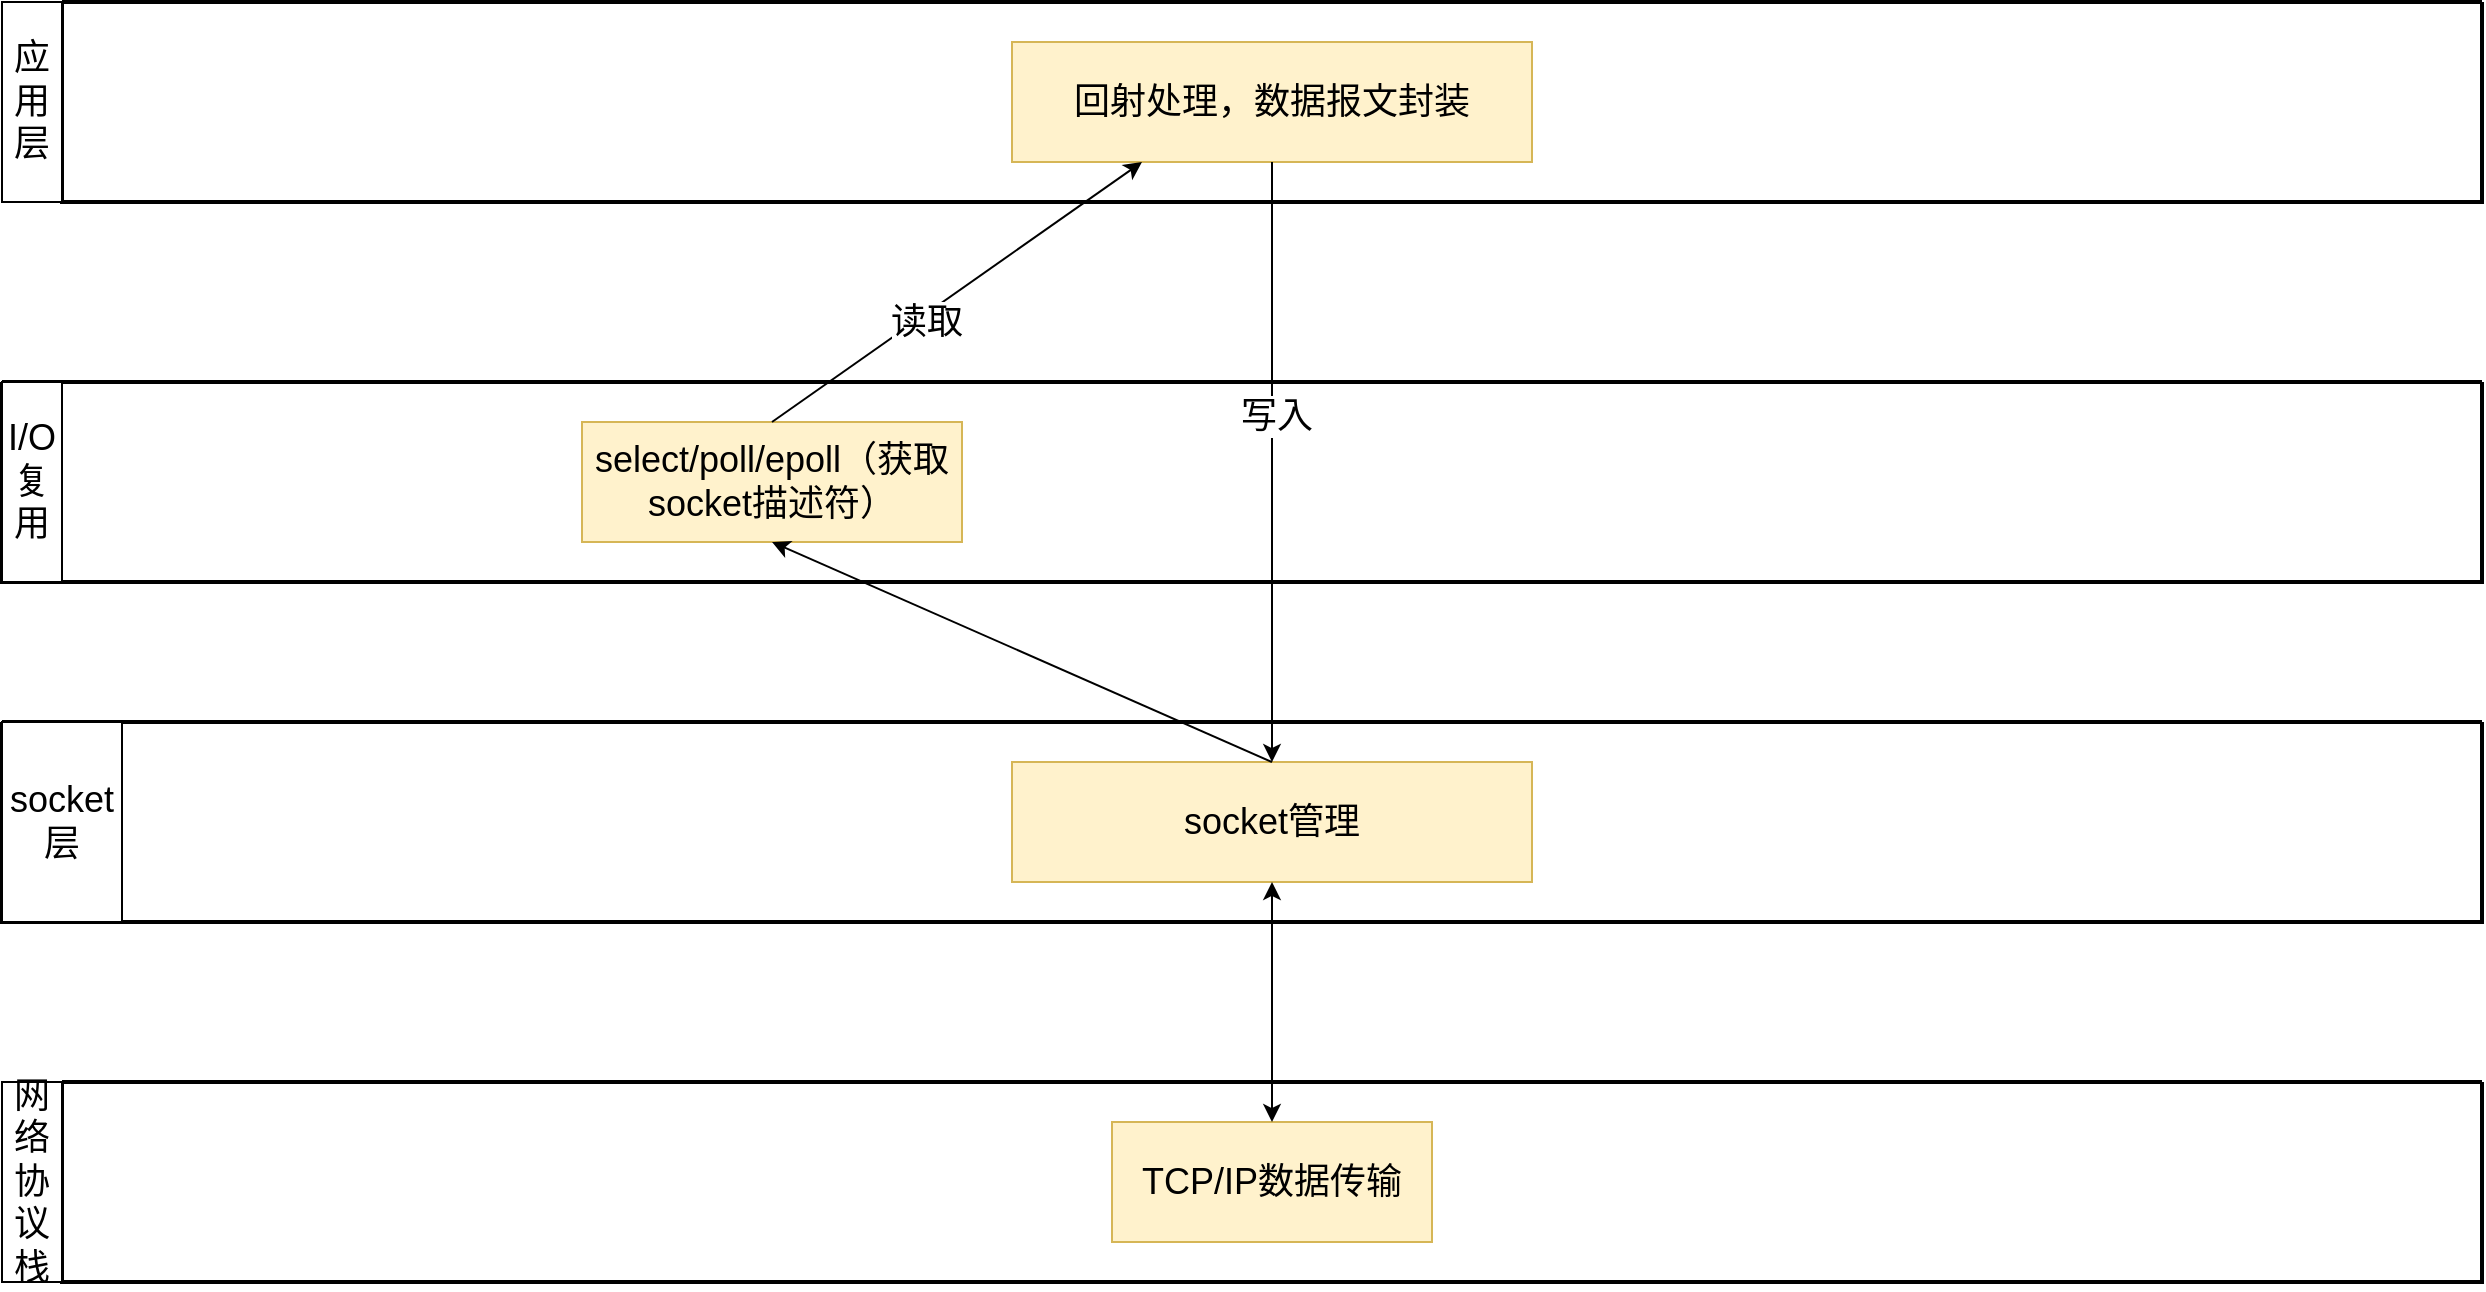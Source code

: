 <mxfile version="28.2.8">
  <diagram name="第 1 页" id="eZXttUra9scu8N5AbwKa">
    <mxGraphModel dx="1418" dy="790" grid="1" gridSize="10" guides="1" tooltips="1" connect="1" arrows="1" fold="1" page="1" pageScale="1" pageWidth="827" pageHeight="1169" math="0" shadow="0">
      <root>
        <mxCell id="0" />
        <mxCell id="1" parent="0" />
        <mxCell id="HQnrOW8NdBMIqrhICTfX-8" value="" style="swimlane;startSize=0;strokeWidth=2;" parent="1" vertex="1">
          <mxGeometry x="110" y="140" width="1210" height="100" as="geometry" />
        </mxCell>
        <mxCell id="HQnrOW8NdBMIqrhICTfX-9" value="&lt;font style=&quot;font-size: 18px;&quot;&gt;应用层&lt;/font&gt;" style="rounded=0;whiteSpace=wrap;html=1;" parent="HQnrOW8NdBMIqrhICTfX-8" vertex="1">
          <mxGeometry x="-30" width="30" height="100" as="geometry" />
        </mxCell>
        <mxCell id="HQnrOW8NdBMIqrhICTfX-12" value="&lt;font style=&quot;font-size: 18px;&quot;&gt;回射处理，数据报文封装&lt;/font&gt;" style="rounded=0;whiteSpace=wrap;html=1;fillColor=#fff2cc;strokeColor=#d6b656;" parent="HQnrOW8NdBMIqrhICTfX-8" vertex="1">
          <mxGeometry x="475" y="20" width="260" height="60" as="geometry" />
        </mxCell>
        <mxCell id="HQnrOW8NdBMIqrhICTfX-14" value="" style="swimlane;startSize=0;strokeWidth=2;" parent="1" vertex="1">
          <mxGeometry x="80" y="330" width="1240" height="100" as="geometry" />
        </mxCell>
        <mxCell id="HQnrOW8NdBMIqrhICTfX-15" value="&lt;span style=&quot;font-size: 18px;&quot;&gt;I/O复用&lt;/span&gt;" style="rounded=0;whiteSpace=wrap;html=1;" parent="HQnrOW8NdBMIqrhICTfX-14" vertex="1">
          <mxGeometry width="30" height="100" as="geometry" />
        </mxCell>
        <mxCell id="HQnrOW8NdBMIqrhICTfX-23" value="&lt;span style=&quot;font-size: 18px;&quot;&gt;select/poll/epoll（获取socket描述符）&lt;/span&gt;" style="rounded=0;whiteSpace=wrap;html=1;fillColor=#fff2cc;strokeColor=#d6b656;" parent="HQnrOW8NdBMIqrhICTfX-14" vertex="1">
          <mxGeometry x="290" y="20" width="190" height="60" as="geometry" />
        </mxCell>
        <mxCell id="HQnrOW8NdBMIqrhICTfX-26" value="" style="swimlane;startSize=0;fillStyle=auto;shadow=0;strokeWidth=2;" parent="1" vertex="1">
          <mxGeometry x="80" y="500" width="1240" height="100" as="geometry" />
        </mxCell>
        <mxCell id="HQnrOW8NdBMIqrhICTfX-27" value="&lt;span style=&quot;font-size: 18px;&quot;&gt;socket层&lt;/span&gt;" style="rounded=0;whiteSpace=wrap;html=1;" parent="HQnrOW8NdBMIqrhICTfX-26" vertex="1">
          <mxGeometry width="60" height="100" as="geometry" />
        </mxCell>
        <mxCell id="HQnrOW8NdBMIqrhICTfX-28" value="&lt;span style=&quot;font-size: 18px;&quot;&gt;socket管理&lt;/span&gt;" style="rounded=0;whiteSpace=wrap;html=1;fillColor=#fff2cc;strokeColor=#d6b656;" parent="HQnrOW8NdBMIqrhICTfX-26" vertex="1">
          <mxGeometry x="505" y="20" width="260" height="60" as="geometry" />
        </mxCell>
        <mxCell id="HQnrOW8NdBMIqrhICTfX-31" value="" style="endArrow=classic;html=1;rounded=0;fontFamily=Helvetica;fontSize=12;fontColor=default;entryX=0.5;entryY=1;entryDx=0;entryDy=0;exitX=0.5;exitY=0;exitDx=0;exitDy=0;" parent="1" source="HQnrOW8NdBMIqrhICTfX-28" target="HQnrOW8NdBMIqrhICTfX-23" edge="1">
          <mxGeometry width="50" height="50" relative="1" as="geometry">
            <mxPoint x="290" y="460" as="sourcePoint" />
            <mxPoint x="440" y="510" as="targetPoint" />
          </mxGeometry>
        </mxCell>
        <mxCell id="HQnrOW8NdBMIqrhICTfX-33" value="" style="endArrow=classic;html=1;rounded=0;fontFamily=Helvetica;fontSize=12;fontColor=default;exitX=0.5;exitY=1;exitDx=0;exitDy=0;entryX=0.5;entryY=0;entryDx=0;entryDy=0;" parent="1" source="HQnrOW8NdBMIqrhICTfX-12" target="HQnrOW8NdBMIqrhICTfX-28" edge="1">
          <mxGeometry width="50" height="50" relative="1" as="geometry">
            <mxPoint x="792" y="410" as="sourcePoint" />
            <mxPoint x="905" y="520" as="targetPoint" />
          </mxGeometry>
        </mxCell>
        <mxCell id="GAfQ2E6NtkMOHhMgHQJN-3" value="&lt;font style=&quot;font-size: 18px;&quot;&gt;写入&lt;/font&gt;" style="edgeLabel;html=1;align=center;verticalAlign=middle;resizable=0;points=[];" vertex="1" connectable="0" parent="HQnrOW8NdBMIqrhICTfX-33">
          <mxGeometry x="-0.153" y="2" relative="1" as="geometry">
            <mxPoint as="offset" />
          </mxGeometry>
        </mxCell>
        <mxCell id="HQnrOW8NdBMIqrhICTfX-36" value="" style="swimlane;startSize=0;strokeWidth=2;" parent="1" vertex="1">
          <mxGeometry x="110" y="680" width="1210" height="100" as="geometry" />
        </mxCell>
        <mxCell id="HQnrOW8NdBMIqrhICTfX-37" value="&lt;span style=&quot;font-size: 18px;&quot;&gt;网络协议栈&lt;/span&gt;" style="rounded=0;whiteSpace=wrap;html=1;" parent="HQnrOW8NdBMIqrhICTfX-36" vertex="1">
          <mxGeometry x="-30" width="30" height="100" as="geometry" />
        </mxCell>
        <mxCell id="HQnrOW8NdBMIqrhICTfX-38" value="&lt;span style=&quot;font-size: 18px;&quot;&gt;TCP/IP数据传输&lt;/span&gt;" style="rounded=0;whiteSpace=wrap;html=1;fillColor=#fff2cc;strokeColor=#d6b656;" parent="HQnrOW8NdBMIqrhICTfX-36" vertex="1">
          <mxGeometry x="525" y="20" width="160" height="60" as="geometry" />
        </mxCell>
        <mxCell id="GAfQ2E6NtkMOHhMgHQJN-1" value="" style="endArrow=classic;html=1;rounded=0;fontFamily=Helvetica;fontSize=12;fontColor=default;exitX=0.5;exitY=0;exitDx=0;exitDy=0;entryX=0.25;entryY=1;entryDx=0;entryDy=0;" edge="1" parent="1" source="HQnrOW8NdBMIqrhICTfX-23" target="HQnrOW8NdBMIqrhICTfX-12">
          <mxGeometry width="50" height="50" relative="1" as="geometry">
            <mxPoint x="410" y="260" as="sourcePoint" />
            <mxPoint x="410" y="370" as="targetPoint" />
          </mxGeometry>
        </mxCell>
        <mxCell id="GAfQ2E6NtkMOHhMgHQJN-2" value="&lt;font style=&quot;font-size: 18px;&quot;&gt;读取&lt;/font&gt;" style="edgeLabel;html=1;align=center;verticalAlign=middle;resizable=0;points=[];" vertex="1" connectable="0" parent="GAfQ2E6NtkMOHhMgHQJN-1">
          <mxGeometry x="-0.188" y="-3" relative="1" as="geometry">
            <mxPoint as="offset" />
          </mxGeometry>
        </mxCell>
        <mxCell id="GAfQ2E6NtkMOHhMgHQJN-4" value="" style="endArrow=classic;startArrow=classic;html=1;rounded=0;exitX=0.5;exitY=0;exitDx=0;exitDy=0;entryX=0.5;entryY=1;entryDx=0;entryDy=0;" edge="1" parent="1" source="HQnrOW8NdBMIqrhICTfX-38" target="HQnrOW8NdBMIqrhICTfX-28">
          <mxGeometry width="50" height="50" relative="1" as="geometry">
            <mxPoint x="700" y="520" as="sourcePoint" />
            <mxPoint x="750" y="470" as="targetPoint" />
          </mxGeometry>
        </mxCell>
      </root>
    </mxGraphModel>
  </diagram>
</mxfile>
